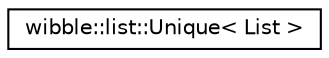 digraph G
{
  edge [fontname="Helvetica",fontsize="10",labelfontname="Helvetica",labelfontsize="10"];
  node [fontname="Helvetica",fontsize="10",shape=record];
  rankdir="LR";
  Node1 [label="wibble::list::Unique\< List \>",height=0.2,width=0.4,color="black", fillcolor="white", style="filled",URL="$structwibble_1_1list_1_1Unique.html"];
}
